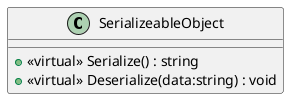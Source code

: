 @startuml
class SerializeableObject {
    + <<virtual>> Serialize() : string
    + <<virtual>> Deserialize(data:string) : void
}
@enduml
